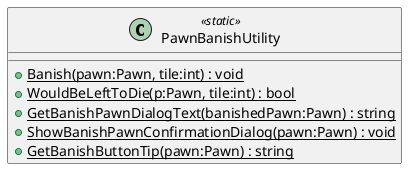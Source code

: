 @startuml
class PawnBanishUtility <<static>> {
    + {static} Banish(pawn:Pawn, tile:int) : void
    + {static} WouldBeLeftToDie(p:Pawn, tile:int) : bool
    + {static} GetBanishPawnDialogText(banishedPawn:Pawn) : string
    + {static} ShowBanishPawnConfirmationDialog(pawn:Pawn) : void
    + {static} GetBanishButtonTip(pawn:Pawn) : string
}
@enduml
